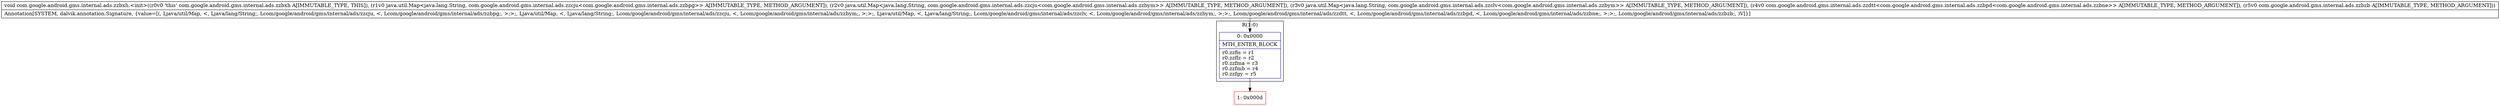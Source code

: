 digraph "CFG forcom.google.android.gms.internal.ads.zzbxh.\<init\>(Ljava\/util\/Map;Ljava\/util\/Map;Ljava\/util\/Map;Lcom\/google\/android\/gms\/internal\/ads\/zzdtt;Lcom\/google\/android\/gms\/internal\/ads\/zzbzb;)V" {
subgraph cluster_Region_1147075959 {
label = "R(1:0)";
node [shape=record,color=blue];
Node_0 [shape=record,label="{0\:\ 0x0000|MTH_ENTER_BLOCK\l|r0.zzfis = r1\lr0.zzflz = r2\lr0.zzfma = r3\lr0.zzfmb = r4\lr0.zzfgy = r5\l}"];
}
Node_1 [shape=record,color=red,label="{1\:\ 0x000d}"];
MethodNode[shape=record,label="{void com.google.android.gms.internal.ads.zzbxh.\<init\>((r0v0 'this' com.google.android.gms.internal.ads.zzbxh A[IMMUTABLE_TYPE, THIS]), (r1v0 java.util.Map\<java.lang.String, com.google.android.gms.internal.ads.zzcju\<com.google.android.gms.internal.ads.zzbpg\>\> A[IMMUTABLE_TYPE, METHOD_ARGUMENT]), (r2v0 java.util.Map\<java.lang.String, com.google.android.gms.internal.ads.zzcju\<com.google.android.gms.internal.ads.zzbym\>\> A[IMMUTABLE_TYPE, METHOD_ARGUMENT]), (r3v0 java.util.Map\<java.lang.String, com.google.android.gms.internal.ads.zzclv\<com.google.android.gms.internal.ads.zzbym\>\> A[IMMUTABLE_TYPE, METHOD_ARGUMENT]), (r4v0 com.google.android.gms.internal.ads.zzdtt\<com.google.android.gms.internal.ads.zzbpd\<com.google.android.gms.internal.ads.zzbne\>\> A[IMMUTABLE_TYPE, METHOD_ARGUMENT]), (r5v0 com.google.android.gms.internal.ads.zzbzb A[IMMUTABLE_TYPE, METHOD_ARGUMENT]))  | Annotation[SYSTEM, dalvik.annotation.Signature, \{value=[(, Ljava\/util\/Map, \<, Ljava\/lang\/String;, Lcom\/google\/android\/gms\/internal\/ads\/zzcju, \<, Lcom\/google\/android\/gms\/internal\/ads\/zzbpg;, \>;\>;, Ljava\/util\/Map, \<, Ljava\/lang\/String;, Lcom\/google\/android\/gms\/internal\/ads\/zzcju, \<, Lcom\/google\/android\/gms\/internal\/ads\/zzbym;, \>;\>;, Ljava\/util\/Map, \<, Ljava\/lang\/String;, Lcom\/google\/android\/gms\/internal\/ads\/zzclv, \<, Lcom\/google\/android\/gms\/internal\/ads\/zzbym;, \>;\>;, Lcom\/google\/android\/gms\/internal\/ads\/zzdtt, \<, Lcom\/google\/android\/gms\/internal\/ads\/zzbpd, \<, Lcom\/google\/android\/gms\/internal\/ads\/zzbne;, \>;\>;, Lcom\/google\/android\/gms\/internal\/ads\/zzbzb;, )V]\}]\l}"];
MethodNode -> Node_0;
Node_0 -> Node_1;
}

